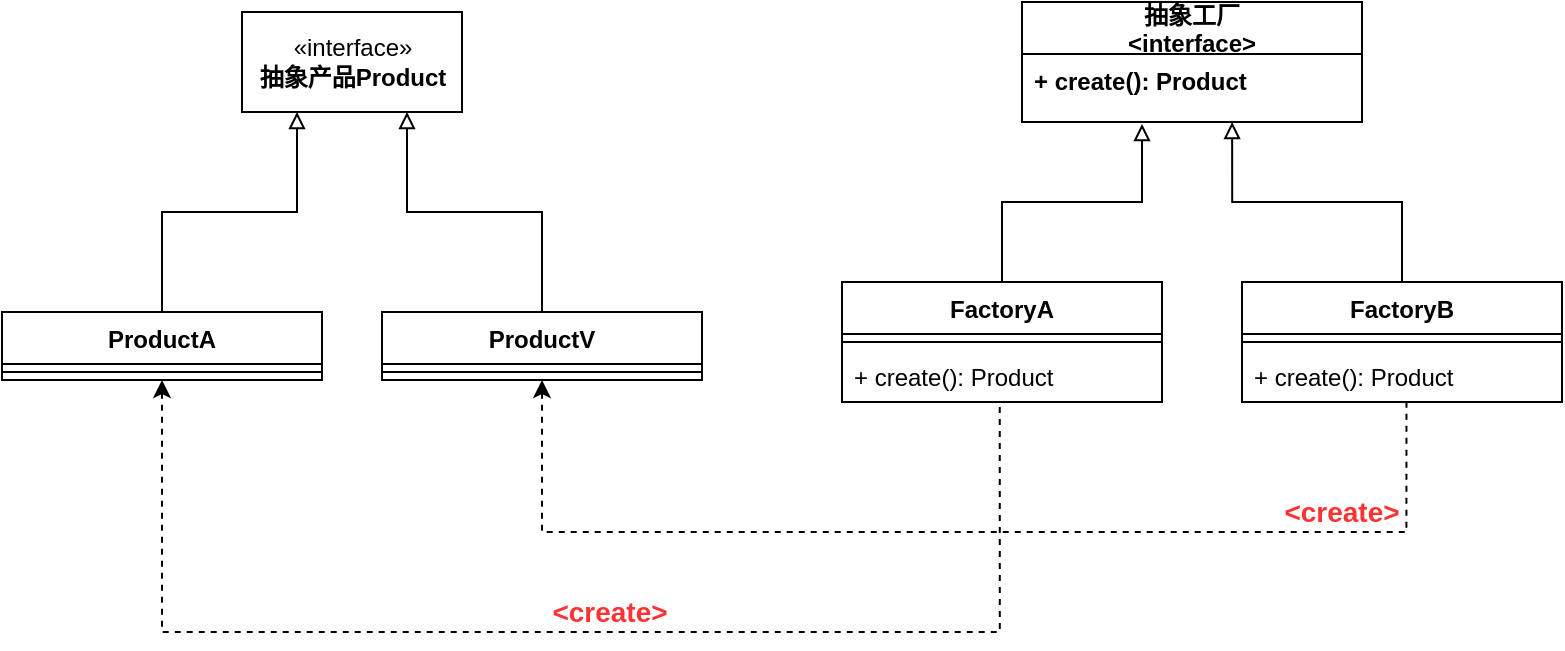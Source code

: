 <mxfile version="15.2.7" type="device"><diagram id="tr6g1o-HQJFXh7eL4tUz" name="第 1 页"><mxGraphModel dx="852" dy="492" grid="1" gridSize="10" guides="1" tooltips="1" connect="1" arrows="1" fold="1" page="1" pageScale="1" pageWidth="827" pageHeight="1169" math="0" shadow="0"><root><mxCell id="0"/><mxCell id="1" parent="0"/><mxCell id="KdXGTVJ1MRN6sNITzV6d-3" value="«interface»&lt;br&gt;&lt;b&gt;抽象产品Product&lt;/b&gt;" style="html=1;" vertex="1" parent="1"><mxGeometry x="230" y="80" width="110" height="50" as="geometry"/></mxCell><mxCell id="KdXGTVJ1MRN6sNITzV6d-11" style="edgeStyle=orthogonalEdgeStyle;rounded=0;orthogonalLoop=1;jettySize=auto;html=1;exitX=0.5;exitY=0;exitDx=0;exitDy=0;entryX=0.25;entryY=1;entryDx=0;entryDy=0;endArrow=block;endFill=0;" edge="1" parent="1" source="KdXGTVJ1MRN6sNITzV6d-5" target="KdXGTVJ1MRN6sNITzV6d-3"><mxGeometry relative="1" as="geometry"/></mxCell><mxCell id="KdXGTVJ1MRN6sNITzV6d-27" style="edgeStyle=orthogonalEdgeStyle;rounded=0;orthogonalLoop=1;jettySize=auto;html=1;exitX=0.5;exitY=1;exitDx=0;exitDy=0;entryX=0.493;entryY=0.987;entryDx=0;entryDy=0;entryPerimeter=0;endArrow=none;endFill=0;dashed=1;startArrow=classic;startFill=1;" edge="1" parent="1" source="KdXGTVJ1MRN6sNITzV6d-5" target="KdXGTVJ1MRN6sNITzV6d-16"><mxGeometry relative="1" as="geometry"><Array as="points"><mxPoint x="190" y="390"/><mxPoint x="609" y="390"/></Array></mxGeometry></mxCell><mxCell id="KdXGTVJ1MRN6sNITzV6d-5" value="ProductA" style="swimlane;fontStyle=1;align=center;verticalAlign=top;childLayout=stackLayout;horizontal=1;startSize=26;horizontalStack=0;resizeParent=1;resizeParentMax=0;resizeLast=0;collapsible=1;marginBottom=0;" vertex="1" parent="1"><mxGeometry x="110" y="230" width="160" height="34" as="geometry"/></mxCell><mxCell id="KdXGTVJ1MRN6sNITzV6d-7" value="" style="line;strokeWidth=1;fillColor=none;align=left;verticalAlign=middle;spacingTop=-1;spacingLeft=3;spacingRight=3;rotatable=0;labelPosition=right;points=[];portConstraint=eastwest;" vertex="1" parent="KdXGTVJ1MRN6sNITzV6d-5"><mxGeometry y="26" width="160" height="8" as="geometry"/></mxCell><mxCell id="KdXGTVJ1MRN6sNITzV6d-12" style="edgeStyle=orthogonalEdgeStyle;rounded=0;orthogonalLoop=1;jettySize=auto;html=1;exitX=0.5;exitY=0;exitDx=0;exitDy=0;entryX=0.75;entryY=1;entryDx=0;entryDy=0;endArrow=block;endFill=0;" edge="1" parent="1" source="KdXGTVJ1MRN6sNITzV6d-9" target="KdXGTVJ1MRN6sNITzV6d-3"><mxGeometry relative="1" as="geometry"/></mxCell><mxCell id="KdXGTVJ1MRN6sNITzV6d-28" style="edgeStyle=orthogonalEdgeStyle;rounded=0;orthogonalLoop=1;jettySize=auto;html=1;exitX=0.5;exitY=1;exitDx=0;exitDy=0;entryX=0.514;entryY=1.019;entryDx=0;entryDy=0;entryPerimeter=0;dashed=1;startArrow=classic;startFill=1;endArrow=none;endFill=0;" edge="1" parent="1" source="KdXGTVJ1MRN6sNITzV6d-9" target="KdXGTVJ1MRN6sNITzV6d-23"><mxGeometry relative="1" as="geometry"><Array as="points"><mxPoint x="380" y="340"/><mxPoint x="812" y="340"/></Array></mxGeometry></mxCell><mxCell id="KdXGTVJ1MRN6sNITzV6d-9" value="ProductV" style="swimlane;fontStyle=1;align=center;verticalAlign=top;childLayout=stackLayout;horizontal=1;startSize=26;horizontalStack=0;resizeParent=1;resizeParentMax=0;resizeLast=0;collapsible=1;marginBottom=0;" vertex="1" parent="1"><mxGeometry x="300" y="230" width="160" height="34" as="geometry"/></mxCell><mxCell id="KdXGTVJ1MRN6sNITzV6d-10" value="" style="line;strokeWidth=1;fillColor=none;align=left;verticalAlign=middle;spacingTop=-1;spacingLeft=3;spacingRight=3;rotatable=0;labelPosition=right;points=[];portConstraint=eastwest;" vertex="1" parent="KdXGTVJ1MRN6sNITzV6d-9"><mxGeometry y="26" width="160" height="8" as="geometry"/></mxCell><mxCell id="KdXGTVJ1MRN6sNITzV6d-25" style="edgeStyle=orthogonalEdgeStyle;rounded=0;orthogonalLoop=1;jettySize=auto;html=1;exitX=0.5;exitY=0;exitDx=0;exitDy=0;entryX=0.353;entryY=1.029;entryDx=0;entryDy=0;entryPerimeter=0;endArrow=block;endFill=0;" edge="1" parent="1" source="KdXGTVJ1MRN6sNITzV6d-13" target="KdXGTVJ1MRN6sNITzV6d-19"><mxGeometry relative="1" as="geometry"/></mxCell><mxCell id="KdXGTVJ1MRN6sNITzV6d-13" value="FactoryA" style="swimlane;fontStyle=1;align=center;verticalAlign=top;childLayout=stackLayout;horizontal=1;startSize=26;horizontalStack=0;resizeParent=1;resizeParentMax=0;resizeLast=0;collapsible=1;marginBottom=0;" vertex="1" parent="1"><mxGeometry x="530" y="215" width="160" height="60" as="geometry"/></mxCell><mxCell id="KdXGTVJ1MRN6sNITzV6d-15" value="" style="line;strokeWidth=1;fillColor=none;align=left;verticalAlign=middle;spacingTop=-1;spacingLeft=3;spacingRight=3;rotatable=0;labelPosition=right;points=[];portConstraint=eastwest;" vertex="1" parent="KdXGTVJ1MRN6sNITzV6d-13"><mxGeometry y="26" width="160" height="8" as="geometry"/></mxCell><mxCell id="KdXGTVJ1MRN6sNITzV6d-16" value="+ create(): Product" style="text;strokeColor=none;fillColor=none;align=left;verticalAlign=top;spacingLeft=4;spacingRight=4;overflow=hidden;rotatable=0;points=[[0,0.5],[1,0.5]];portConstraint=eastwest;" vertex="1" parent="KdXGTVJ1MRN6sNITzV6d-13"><mxGeometry y="34" width="160" height="26" as="geometry"/></mxCell><mxCell id="KdXGTVJ1MRN6sNITzV6d-17" value="抽象工厂&#10;&lt;interface&gt;" style="swimlane;fontStyle=1;childLayout=stackLayout;horizontal=1;startSize=26;fillColor=none;horizontalStack=0;resizeParent=1;resizeParentMax=0;resizeLast=0;collapsible=1;marginBottom=0;" vertex="1" parent="1"><mxGeometry x="620" y="75" width="170" height="60" as="geometry"/></mxCell><mxCell id="KdXGTVJ1MRN6sNITzV6d-19" value="+ create(): Product" style="text;strokeColor=none;fillColor=none;align=left;verticalAlign=top;spacingLeft=4;spacingRight=4;overflow=hidden;rotatable=0;points=[[0,0.5],[1,0.5]];portConstraint=eastwest;fontStyle=1" vertex="1" parent="KdXGTVJ1MRN6sNITzV6d-17"><mxGeometry y="26" width="170" height="34" as="geometry"/></mxCell><mxCell id="KdXGTVJ1MRN6sNITzV6d-26" style="edgeStyle=orthogonalEdgeStyle;rounded=0;orthogonalLoop=1;jettySize=auto;html=1;exitX=0.5;exitY=0;exitDx=0;exitDy=0;entryX=0.618;entryY=1;entryDx=0;entryDy=0;entryPerimeter=0;endArrow=block;endFill=0;" edge="1" parent="1" source="KdXGTVJ1MRN6sNITzV6d-21" target="KdXGTVJ1MRN6sNITzV6d-19"><mxGeometry relative="1" as="geometry"/></mxCell><mxCell id="KdXGTVJ1MRN6sNITzV6d-21" value="FactoryB" style="swimlane;fontStyle=1;align=center;verticalAlign=top;childLayout=stackLayout;horizontal=1;startSize=26;horizontalStack=0;resizeParent=1;resizeParentMax=0;resizeLast=0;collapsible=1;marginBottom=0;" vertex="1" parent="1"><mxGeometry x="730" y="215" width="160" height="60" as="geometry"/></mxCell><mxCell id="KdXGTVJ1MRN6sNITzV6d-22" value="" style="line;strokeWidth=1;fillColor=none;align=left;verticalAlign=middle;spacingTop=-1;spacingLeft=3;spacingRight=3;rotatable=0;labelPosition=right;points=[];portConstraint=eastwest;" vertex="1" parent="KdXGTVJ1MRN6sNITzV6d-21"><mxGeometry y="26" width="160" height="8" as="geometry"/></mxCell><mxCell id="KdXGTVJ1MRN6sNITzV6d-23" value="+ create(): Product" style="text;strokeColor=none;fillColor=none;align=left;verticalAlign=top;spacingLeft=4;spacingRight=4;overflow=hidden;rotatable=0;points=[[0,0.5],[1,0.5]];portConstraint=eastwest;" vertex="1" parent="KdXGTVJ1MRN6sNITzV6d-21"><mxGeometry y="34" width="160" height="26" as="geometry"/></mxCell><mxCell id="KdXGTVJ1MRN6sNITzV6d-29" value="&lt;b&gt;&lt;font color=&quot;#ff3333&quot; style=&quot;font-size: 14px&quot;&gt;&amp;lt;create&amp;gt;&lt;/font&gt;&lt;/b&gt;" style="text;html=1;strokeColor=none;fillColor=none;align=center;verticalAlign=middle;whiteSpace=wrap;rounded=0;" vertex="1" parent="1"><mxGeometry x="394" y="370" width="40" height="20" as="geometry"/></mxCell><mxCell id="KdXGTVJ1MRN6sNITzV6d-30" value="&lt;b&gt;&lt;font color=&quot;#ff3333&quot; style=&quot;font-size: 14px&quot;&gt;&amp;lt;create&amp;gt;&lt;/font&gt;&lt;/b&gt;" style="text;html=1;strokeColor=none;fillColor=none;align=center;verticalAlign=middle;whiteSpace=wrap;rounded=0;" vertex="1" parent="1"><mxGeometry x="760" y="320" width="40" height="20" as="geometry"/></mxCell></root></mxGraphModel></diagram></mxfile>